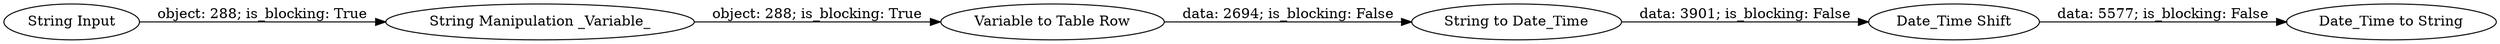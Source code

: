 digraph {
	"-8400601811606319966_8" [label="Date_Time to String"]
	"-8400601811606319966_1" [label="String Input"]
	"-8400601811606319966_4" [label="String to Date_Time"]
	"-8400601811606319966_3" [label="Variable to Table Row"]
	"-8400601811606319966_2" [label="String Manipulation _Variable_"]
	"-8400601811606319966_6" [label="Date_Time Shift"]
	"-8400601811606319966_1" -> "-8400601811606319966_2" [label="object: 288; is_blocking: True"]
	"-8400601811606319966_4" -> "-8400601811606319966_6" [label="data: 3901; is_blocking: False"]
	"-8400601811606319966_2" -> "-8400601811606319966_3" [label="object: 288; is_blocking: True"]
	"-8400601811606319966_3" -> "-8400601811606319966_4" [label="data: 2694; is_blocking: False"]
	"-8400601811606319966_6" -> "-8400601811606319966_8" [label="data: 5577; is_blocking: False"]
	rankdir=LR
}
